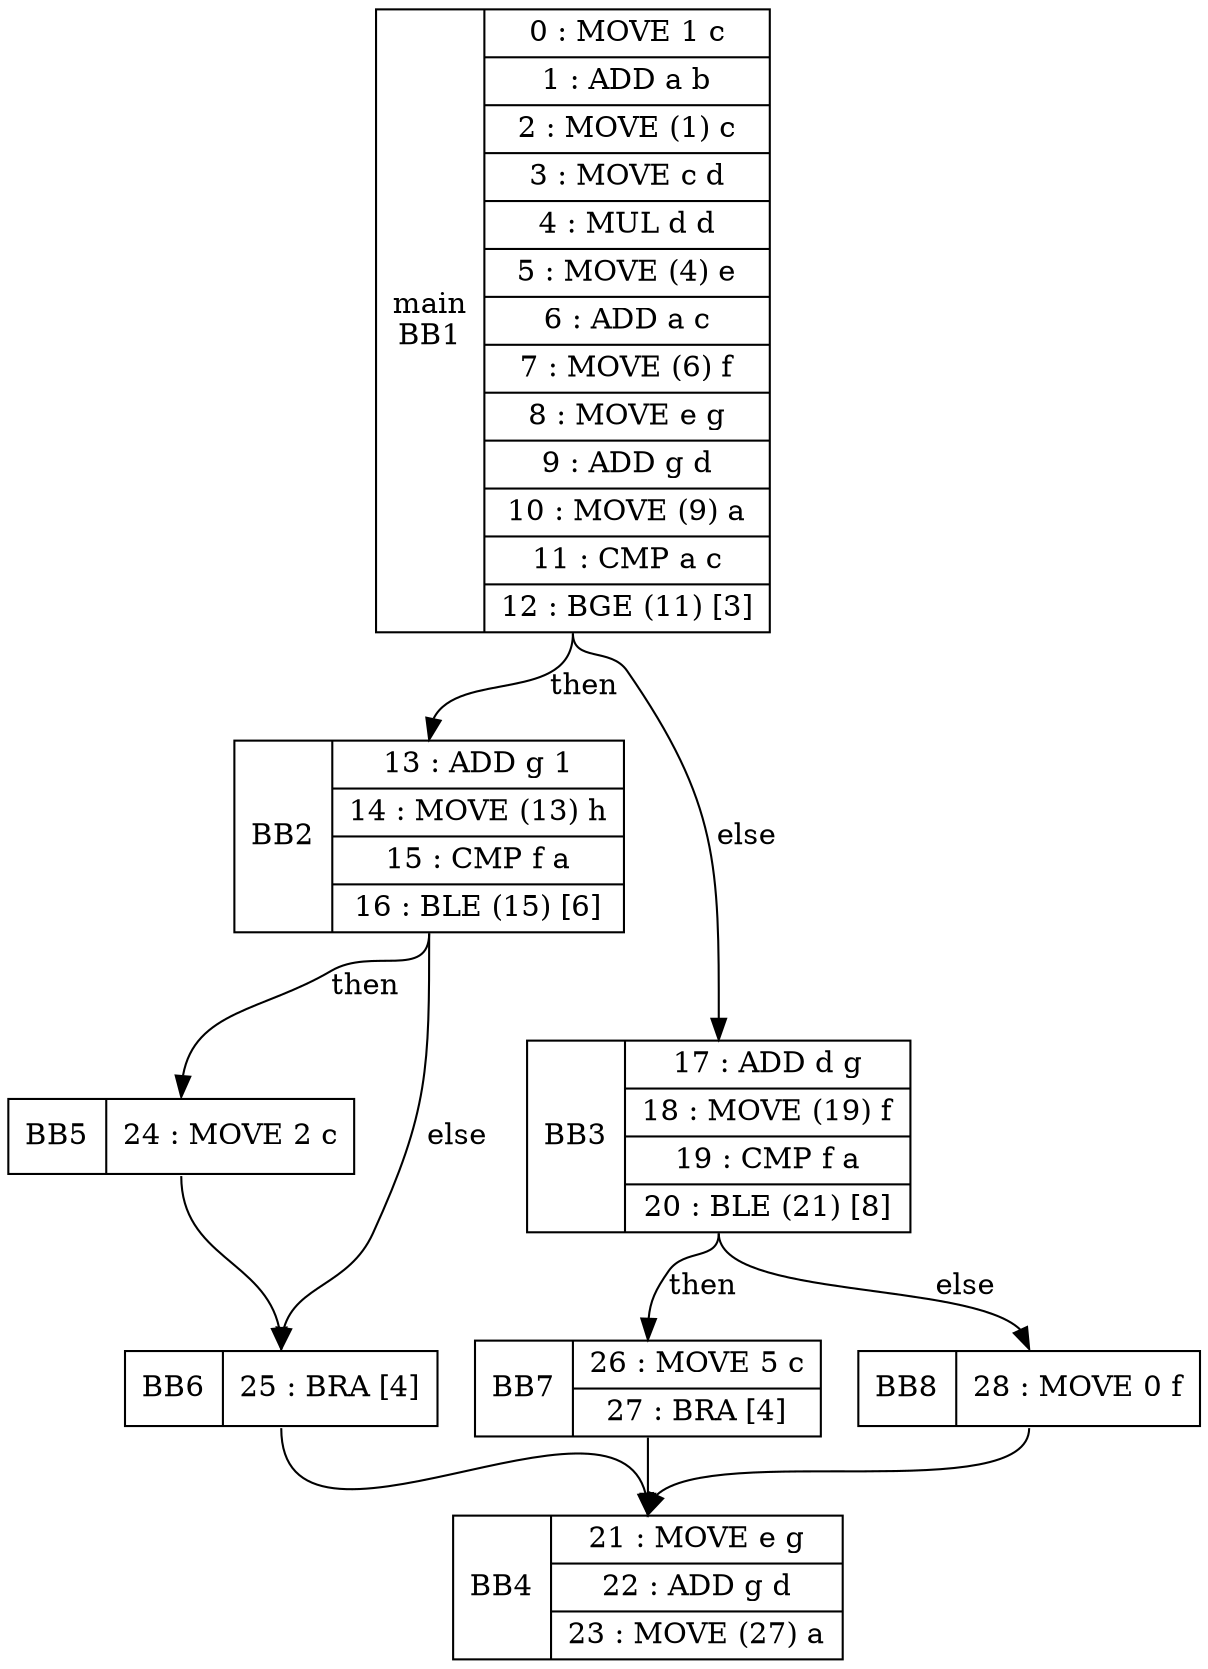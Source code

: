 digraph G { 
BB1[shape=record, label="<b>main\nBB1|{0 : MOVE 1 c |1 : ADD a b |2 : MOVE (1) c |3 : MOVE c d |4 : MUL d d |5 : MOVE (4) e |6 : ADD a c |7 : MOVE (6) f |8 : MOVE e g |9 : ADD g d |10 : MOVE (9) a |11 : CMP a c |12 : BGE (11) [3] }"];
BB1:s -> BB2:n [label="then"];
BB1:s -> BB3:n [label="else"];
BB2[shape=record, label="<b>BB2|{13 : ADD g 1 |14 : MOVE (13) h |15 : CMP f a |16 : BLE (15) [6] }"];
BB2:s -> BB5:n [label="then"];
BB2:s -> BB6:n [label="else"];
BB3[shape=record, label="<b>BB3|{17 : ADD d g |18 : MOVE (19) f |19 : CMP f a |20 : BLE (21) [8] }"];
BB3:s -> BB7:n [label="then"];
BB3:s -> BB8:n [label="else"];
BB4[shape=record, label="<b>BB4|{21 : MOVE e g |22 : ADD g d |23 : MOVE (27) a }"];
BB5[shape=record, label="<b>BB5|{24 : MOVE 2 c }"];
BB5:s -> BB6:n [label=""];
BB6[shape=record, label="<b>BB6|{25 : BRA [4] }"];
BB6:s -> BB4:n [label=""];
BB7[shape=record, label="<b>BB7|{26 : MOVE 5 c |27 : BRA [4] }"];
BB7:s -> BB4:n [label=""];
BB8[shape=record, label="<b>BB8|{28 : MOVE 0 f }"];
BB8:s -> BB4:n [label=""];
}

